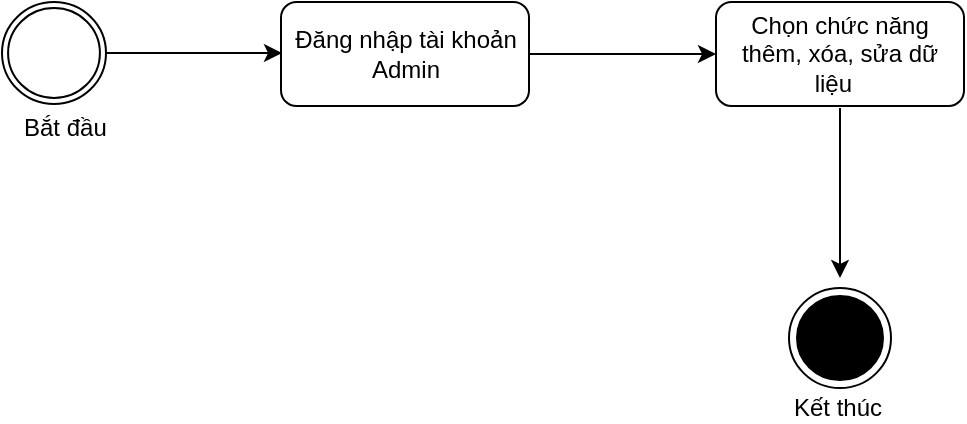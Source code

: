 <mxfile version="10.7.5" type="device"><diagram id="xYM7kfASJalP5O_mAdx9" name="Page-1"><mxGraphModel dx="1064" dy="496" grid="0" gridSize="10" guides="1" tooltips="1" connect="1" arrows="1" fold="1" page="0" pageScale="1" pageWidth="850" pageHeight="1100" math="0" shadow="0"><root><mxCell id="0"/><mxCell id="1" parent="0"/><mxCell id="f-TceYyNS2HquHsUhirN-1" style="edgeStyle=orthogonalEdgeStyle;rounded=0;orthogonalLoop=1;jettySize=auto;html=1;" parent="1" source="f-TceYyNS2HquHsUhirN-2" edge="1"><mxGeometry relative="1" as="geometry"><mxPoint x="266" y="118.5" as="targetPoint"/></mxGeometry></mxCell><mxCell id="f-TceYyNS2HquHsUhirN-2" value="" style="shape=mxgraph.bpmn.shape;html=1;verticalLabelPosition=bottom;labelBackgroundColor=#ffffff;verticalAlign=top;align=center;perimeter=ellipsePerimeter;outlineConnect=0;outline=throwing;symbol=general;" parent="1" vertex="1"><mxGeometry x="126" y="93" width="52" height="51" as="geometry"/></mxCell><mxCell id="f-TceYyNS2HquHsUhirN-3" style="edgeStyle=orthogonalEdgeStyle;rounded=0;orthogonalLoop=1;jettySize=auto;html=1;" parent="1" source="f-TceYyNS2HquHsUhirN-4" target="f-TceYyNS2HquHsUhirN-6" edge="1"><mxGeometry relative="1" as="geometry"/></mxCell><mxCell id="f-TceYyNS2HquHsUhirN-4" value="Đăng nhập tài khoản&lt;br&gt;Admin&lt;br&gt;" style="rounded=1;whiteSpace=wrap;html=1;" parent="1" vertex="1"><mxGeometry x="265.5" y="93" width="124" height="52" as="geometry"/></mxCell><mxCell id="f-TceYyNS2HquHsUhirN-6" value="Chọn chức năng thêm, xóa, sửa dữ liệu&amp;nbsp;&amp;nbsp;" style="rounded=1;whiteSpace=wrap;html=1;" parent="1" vertex="1"><mxGeometry x="483" y="93" width="124" height="52" as="geometry"/></mxCell><mxCell id="f-TceYyNS2HquHsUhirN-14" value="" style="edgeStyle=orthogonalEdgeStyle;rounded=0;orthogonalLoop=1;jettySize=auto;html=1;" parent="1" edge="1"><mxGeometry relative="1" as="geometry"><mxPoint x="545" y="146" as="sourcePoint"/><mxPoint x="545" y="231" as="targetPoint"/></mxGeometry></mxCell><mxCell id="f-TceYyNS2HquHsUhirN-9" value="" style="ellipse;shape=endState;fillColor=#000000;strokeColor=#000000;html=1;" parent="1" vertex="1"><mxGeometry x="519.5" y="236" width="51" height="50" as="geometry"/></mxCell><mxCell id="f-TceYyNS2HquHsUhirN-10" value="Bắt đầu&lt;br&gt;&lt;br&gt;" style="text;html=1;resizable=0;points=[];autosize=1;align=left;verticalAlign=top;spacingTop=-4;" parent="1" vertex="1"><mxGeometry x="135" y="146" width="51" height="28" as="geometry"/></mxCell><mxCell id="f-TceYyNS2HquHsUhirN-11" value="Kết thúc" style="text;html=1;resizable=0;points=[];autosize=1;align=left;verticalAlign=top;spacingTop=-4;" parent="1" vertex="1"><mxGeometry x="519.5" y="286" width="54" height="14" as="geometry"/></mxCell></root></mxGraphModel></diagram></mxfile>